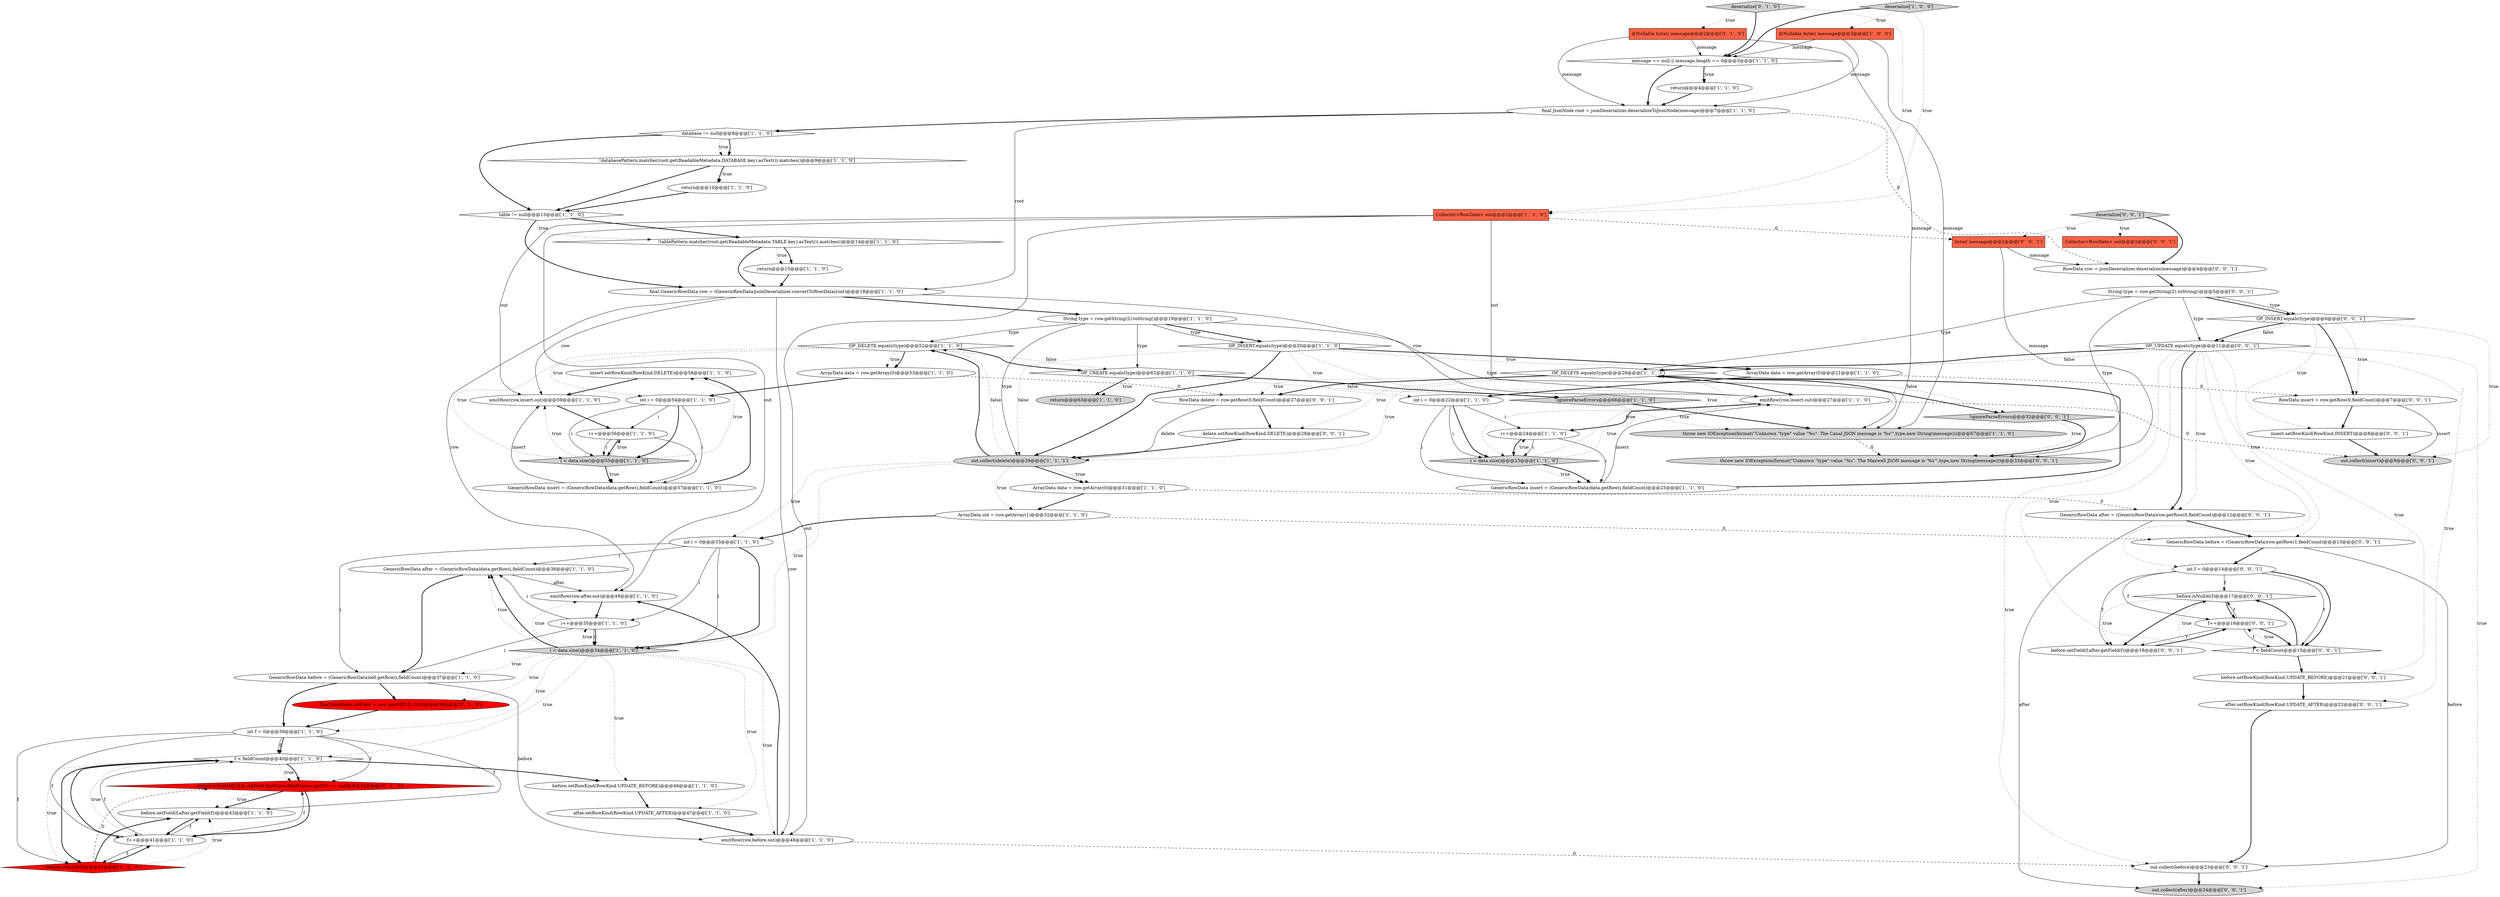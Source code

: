 digraph {
3 [style = filled, label = "insert.setRowKind(RowKind.DELETE)@@@58@@@['1', '1', '0']", fillcolor = white, shape = ellipse image = "AAA0AAABBB1BBB"];
62 [style = filled, label = "before.isNullAt(f)@@@17@@@['0', '0', '1']", fillcolor = white, shape = diamond image = "AAA0AAABBB3BBB"];
33 [style = filled, label = "table != null@@@13@@@['1', '1', '0']", fillcolor = white, shape = diamond image = "AAA0AAABBB1BBB"];
54 [style = filled, label = "@Nullable byte(( message@@@2@@@['0', '1', '0']", fillcolor = tomato, shape = box image = "AAA0AAABBB2BBB"];
15 [style = filled, label = "@Nullable byte(( message@@@2@@@['1', '0', '0']", fillcolor = tomato, shape = box image = "AAA0AAABBB1BBB"];
16 [style = filled, label = "return@@@63@@@['1', '1', '0']", fillcolor = lightgray, shape = ellipse image = "AAA0AAABBB1BBB"];
11 [style = filled, label = "throw new IOException(format(\"Unknown \"type\" value \"%s\". The Canal JSON message is '%s'\",type,new String(message)))@@@67@@@['1', '1', '0']", fillcolor = lightgray, shape = ellipse image = "AAA0AAABBB1BBB"];
60 [style = filled, label = "GenericRowData after = (GenericRowData)row.getRow(0,fieldCount)@@@12@@@['0', '0', '1']", fillcolor = white, shape = ellipse image = "AAA0AAABBB3BBB"];
75 [style = filled, label = "f++@@@16@@@['0', '0', '1']", fillcolor = white, shape = ellipse image = "AAA0AAABBB3BBB"];
77 [style = filled, label = "!ignoreParseErrors@@@32@@@['0', '0', '1']", fillcolor = lightgray, shape = diamond image = "AAA0AAABBB3BBB"];
70 [style = filled, label = "out.collect(insert)@@@9@@@['0', '0', '1']", fillcolor = lightgray, shape = ellipse image = "AAA0AAABBB3BBB"];
1 [style = filled, label = "emitRow(row,before,out)@@@48@@@['1', '1', '0']", fillcolor = white, shape = ellipse image = "AAA0AAABBB1BBB"];
47 [style = filled, label = "emitRow(row,after,out)@@@49@@@['1', '1', '0']", fillcolor = white, shape = ellipse image = "AAA0AAABBB1BBB"];
13 [style = filled, label = "return@@@10@@@['1', '1', '0']", fillcolor = white, shape = ellipse image = "AAA0AAABBB1BBB"];
19 [style = filled, label = "emitRow(row,insert,out)@@@27@@@['1', '1', '0']", fillcolor = white, shape = ellipse image = "AAA0AAABBB1BBB"];
49 [style = filled, label = "i++@@@24@@@['1', '1', '0']", fillcolor = white, shape = ellipse image = "AAA0AAABBB1BBB"];
5 [style = filled, label = "OP_DELETE.equals(type)@@@26@@@['1', '1', '1']", fillcolor = white, shape = diamond image = "AAA0AAABBB1BBB"];
64 [style = filled, label = "deserialize['0', '0', '1']", fillcolor = lightgray, shape = diamond image = "AAA0AAABBB3BBB"];
57 [style = filled, label = "int f = 0@@@14@@@['0', '0', '1']", fillcolor = white, shape = ellipse image = "AAA0AAABBB3BBB"];
39 [style = filled, label = "out.collect(delete)@@@29@@@['1', '1', '1']", fillcolor = lightgray, shape = ellipse image = "AAA0AAABBB1BBB"];
37 [style = filled, label = "after.setRowKind(RowKind.UPDATE_AFTER)@@@47@@@['1', '1', '0']", fillcolor = white, shape = ellipse image = "AAA0AAABBB1BBB"];
52 [style = filled, label = "before.isNullAt(f) && oldField.findValue(fieldNames.get(f)) == null@@@42@@@['0', '1', '0']", fillcolor = red, shape = diamond image = "AAA1AAABBB2BBB"];
41 [style = filled, label = "i++@@@56@@@['1', '1', '0']", fillcolor = white, shape = ellipse image = "AAA0AAABBB1BBB"];
66 [style = filled, label = "after.setRowKind(RowKind.UPDATE_AFTER)@@@22@@@['0', '0', '1']", fillcolor = white, shape = ellipse image = "AAA0AAABBB3BBB"];
21 [style = filled, label = "before.setField(f,after.getField(f))@@@43@@@['1', '1', '0']", fillcolor = white, shape = ellipse image = "AAA0AAABBB1BBB"];
67 [style = filled, label = "out.collect(after)@@@24@@@['0', '0', '1']", fillcolor = lightgray, shape = ellipse image = "AAA0AAABBB3BBB"];
45 [style = filled, label = "ArrayData old = row.getArray(1)@@@32@@@['1', '1', '0']", fillcolor = white, shape = ellipse image = "AAA0AAABBB1BBB"];
55 [style = filled, label = "f < fieldCount@@@15@@@['0', '0', '1']", fillcolor = white, shape = diamond image = "AAA0AAABBB3BBB"];
59 [style = filled, label = "Collector<RowData> out@@@2@@@['0', '0', '1']", fillcolor = tomato, shape = box image = "AAA0AAABBB3BBB"];
32 [style = filled, label = "GenericRowData after = (GenericRowData)data.getRow(i,fieldCount)@@@36@@@['1', '1', '0']", fillcolor = white, shape = ellipse image = "AAA0AAABBB1BBB"];
61 [style = filled, label = "GenericRowData before = (GenericRowData)row.getRow(1,fieldCount)@@@13@@@['0', '0', '1']", fillcolor = white, shape = ellipse image = "AAA0AAABBB3BBB"];
73 [style = filled, label = "String type = row.getString(2).toString()@@@5@@@['0', '0', '1']", fillcolor = white, shape = ellipse image = "AAA0AAABBB3BBB"];
43 [style = filled, label = "Collector<RowData> out@@@2@@@['1', '1', '0']", fillcolor = tomato, shape = box image = "AAA0AAABBB1BBB"];
65 [style = filled, label = "delete.setRowKind(RowKind.DELETE)@@@28@@@['0', '0', '1']", fillcolor = white, shape = ellipse image = "AAA0AAABBB3BBB"];
31 [style = filled, label = "message == null || message.length == 0@@@3@@@['1', '1', '0']", fillcolor = white, shape = diamond image = "AAA0AAABBB1BBB"];
36 [style = filled, label = "deserialize['1', '0', '0']", fillcolor = lightgray, shape = diamond image = "AAA0AAABBB1BBB"];
68 [style = filled, label = "before.setField(f,after.getField(f))@@@18@@@['0', '0', '1']", fillcolor = white, shape = ellipse image = "AAA0AAABBB3BBB"];
17 [style = filled, label = "int i = 0@@@54@@@['1', '1', '0']", fillcolor = white, shape = ellipse image = "AAA0AAABBB1BBB"];
40 [style = filled, label = "GenericRowData before = (GenericRowData)old.getRow(i,fieldCount)@@@37@@@['1', '1', '0']", fillcolor = white, shape = ellipse image = "AAA0AAABBB1BBB"];
34 [style = filled, label = "int i = 0@@@22@@@['1', '1', '0']", fillcolor = white, shape = ellipse image = "AAA0AAABBB1BBB"];
12 [style = filled, label = "database != null@@@8@@@['1', '1', '0']", fillcolor = white, shape = diamond image = "AAA0AAABBB1BBB"];
9 [style = filled, label = "String type = row.getString(2).toString()@@@19@@@['1', '1', '0']", fillcolor = white, shape = ellipse image = "AAA0AAABBB1BBB"];
14 [style = filled, label = "OP_INSERT.equals(type)@@@20@@@['1', '1', '0']", fillcolor = white, shape = diamond image = "AAA0AAABBB1BBB"];
4 [style = filled, label = "i++@@@35@@@['1', '1', '0']", fillcolor = white, shape = ellipse image = "AAA0AAABBB1BBB"];
7 [style = filled, label = "!databasePattern.matcher(root.get(ReadableMetadata.DATABASE.key).asText()).matches()@@@9@@@['1', '1', '0']", fillcolor = white, shape = diamond image = "AAA0AAABBB1BBB"];
23 [style = filled, label = "emitRow(row,insert,out)@@@59@@@['1', '1', '0']", fillcolor = white, shape = ellipse image = "AAA0AAABBB1BBB"];
28 [style = filled, label = "ArrayData data = row.getArray(0)@@@21@@@['1', '1', '0']", fillcolor = white, shape = ellipse image = "AAA0AAABBB1BBB"];
38 [style = filled, label = "OP_DELETE.equals(type)@@@52@@@['1', '1', '0']", fillcolor = white, shape = diamond image = "AAA0AAABBB1BBB"];
26 [style = filled, label = "f++@@@41@@@['1', '1', '0']", fillcolor = white, shape = ellipse image = "AAA0AAABBB1BBB"];
58 [style = filled, label = "before.setRowKind(RowKind.UPDATE_BEFORE)@@@21@@@['0', '0', '1']", fillcolor = white, shape = ellipse image = "AAA0AAABBB3BBB"];
63 [style = filled, label = "insert.setRowKind(RowKind.INSERT)@@@8@@@['0', '0', '1']", fillcolor = white, shape = ellipse image = "AAA0AAABBB3BBB"];
29 [style = filled, label = "int i = 0@@@33@@@['1', '1', '0']", fillcolor = white, shape = ellipse image = "AAA0AAABBB1BBB"];
50 [style = filled, label = "ArrayData data = row.getArray(0)@@@31@@@['1', '1', '0']", fillcolor = white, shape = ellipse image = "AAA0AAABBB1BBB"];
22 [style = filled, label = "final JsonNode root = jsonDeserializer.deserializeToJsonNode(message)@@@7@@@['1', '1', '0']", fillcolor = white, shape = ellipse image = "AAA0AAABBB1BBB"];
30 [style = filled, label = "before.setRowKind(RowKind.UPDATE_BEFORE)@@@46@@@['1', '1', '0']", fillcolor = white, shape = ellipse image = "AAA0AAABBB1BBB"];
46 [style = filled, label = "i < data.size()@@@55@@@['1', '1', '0']", fillcolor = lightgray, shape = diamond image = "AAA0AAABBB1BBB"];
76 [style = filled, label = "OP_INSERT.equals(type)@@@6@@@['0', '0', '1']", fillcolor = white, shape = diamond image = "AAA0AAABBB3BBB"];
78 [style = filled, label = "RowData row = jsonDeserializer.deserialize(message)@@@4@@@['0', '0', '1']", fillcolor = white, shape = ellipse image = "AAA0AAABBB3BBB"];
20 [style = filled, label = "OP_CREATE.equals(type)@@@62@@@['1', '1', '0']", fillcolor = white, shape = diamond image = "AAA0AAABBB1BBB"];
2 [style = filled, label = "int f = 0@@@39@@@['1', '1', '0']", fillcolor = white, shape = ellipse image = "AAA0AAABBB1BBB"];
51 [style = filled, label = "final JsonNode oldField = root.get(FIELD_OLD)@@@38@@@['0', '1', '0']", fillcolor = red, shape = ellipse image = "AAA1AAABBB2BBB"];
0 [style = filled, label = "GenericRowData insert = (GenericRowData)data.getRow(i,fieldCount)@@@57@@@['1', '1', '0']", fillcolor = white, shape = ellipse image = "AAA0AAABBB1BBB"];
56 [style = filled, label = "throw new IOException(format(\"Unknown \"type\" value \"%s\". The Maxwell JSON message is '%s'\",type,new String(message)))@@@33@@@['0', '0', '1']", fillcolor = lightgray, shape = ellipse image = "AAA0AAABBB3BBB"];
35 [style = filled, label = "i < data.size()@@@34@@@['1', '1', '0']", fillcolor = lightgray, shape = diamond image = "AAA0AAABBB1BBB"];
25 [style = filled, label = "i < data.size()@@@23@@@['1', '1', '0']", fillcolor = lightgray, shape = diamond image = "AAA0AAABBB1BBB"];
69 [style = filled, label = "out.collect(before)@@@23@@@['0', '0', '1']", fillcolor = white, shape = ellipse image = "AAA0AAABBB3BBB"];
18 [style = filled, label = "GenericRowData insert = (GenericRowData)data.getRow(i,fieldCount)@@@25@@@['1', '1', '0']", fillcolor = white, shape = ellipse image = "AAA0AAABBB1BBB"];
72 [style = filled, label = "OP_UPDATE.equals(type)@@@11@@@['0', '0', '1']", fillcolor = white, shape = diamond image = "AAA0AAABBB3BBB"];
24 [style = filled, label = "f < fieldCount@@@40@@@['1', '1', '0']", fillcolor = white, shape = diamond image = "AAA0AAABBB1BBB"];
42 [style = filled, label = "return@@@4@@@['1', '1', '0']", fillcolor = white, shape = ellipse image = "AAA0AAABBB1BBB"];
71 [style = filled, label = "byte(( message@@@2@@@['0', '0', '1']", fillcolor = tomato, shape = box image = "AAA0AAABBB3BBB"];
6 [style = filled, label = "!ignoreParseErrors@@@66@@@['1', '1', '0']", fillcolor = lightgray, shape = diamond image = "AAA0AAABBB1BBB"];
10 [style = filled, label = "return@@@15@@@['1', '1', '0']", fillcolor = white, shape = ellipse image = "AAA0AAABBB1BBB"];
79 [style = filled, label = "RowData insert = row.getRow(0,fieldCount)@@@7@@@['0', '0', '1']", fillcolor = white, shape = ellipse image = "AAA0AAABBB3BBB"];
74 [style = filled, label = "RowData delete = row.getRow(0,fieldCount)@@@27@@@['0', '0', '1']", fillcolor = white, shape = ellipse image = "AAA0AAABBB3BBB"];
53 [style = filled, label = "deserialize['0', '1', '0']", fillcolor = lightgray, shape = diamond image = "AAA0AAABBB2BBB"];
48 [style = filled, label = "!tablePattern.matcher(root.get(ReadableMetadata.TABLE.key).asText()).matches()@@@14@@@['1', '1', '0']", fillcolor = white, shape = diamond image = "AAA0AAABBB1BBB"];
27 [style = filled, label = "before.isNullAt(f)@@@41@@@['1', '0', '0']", fillcolor = red, shape = diamond image = "AAA1AAABBB1BBB"];
44 [style = filled, label = "final GenericRowData row = (GenericRowData)jsonDeserializer.convertToRowData(root)@@@18@@@['1', '1', '0']", fillcolor = white, shape = ellipse image = "AAA0AAABBB1BBB"];
8 [style = filled, label = "ArrayData data = row.getArray(0)@@@53@@@['1', '1', '0']", fillcolor = white, shape = ellipse image = "AAA0AAABBB1BBB"];
45->61 [style = dashed, label="0"];
40->2 [style = bold, label=""];
76->72 [style = dotted, label="false"];
40->1 [style = solid, label="before"];
74->65 [style = bold, label=""];
76->63 [style = dotted, label="true"];
46->0 [style = bold, label=""];
4->40 [style = solid, label="i"];
35->51 [style = dotted, label="true"];
33->48 [style = dotted, label="true"];
55->62 [style = bold, label=""];
14->28 [style = bold, label=""];
61->57 [style = bold, label=""];
24->27 [style = dotted, label="true"];
43->47 [style = solid, label="out"];
71->78 [style = solid, label="message"];
12->7 [style = bold, label=""];
25->18 [style = dotted, label="true"];
24->30 [style = bold, label=""];
31->42 [style = dotted, label="true"];
35->1 [style = dotted, label="true"];
21->26 [style = bold, label=""];
20->16 [style = bold, label=""];
57->55 [style = solid, label="f"];
75->68 [style = solid, label="f"];
35->47 [style = dotted, label="true"];
35->2 [style = dotted, label="true"];
72->55 [style = dotted, label="true"];
38->8 [style = dotted, label="true"];
5->74 [style = dotted, label="true"];
6->11 [style = bold, label=""];
33->48 [style = bold, label=""];
72->61 [style = dotted, label="true"];
41->46 [style = solid, label="i"];
48->10 [style = bold, label=""];
9->14 [style = bold, label=""];
26->52 [style = solid, label="f"];
46->0 [style = dotted, label="true"];
72->57 [style = dotted, label="true"];
39->38 [style = bold, label=""];
50->45 [style = bold, label=""];
19->70 [style = dashed, label="0"];
8->74 [style = dashed, label="0"];
54->31 [style = solid, label="message"];
35->37 [style = dotted, label="true"];
6->11 [style = dotted, label="true"];
2->24 [style = bold, label=""];
53->43 [style = dotted, label="true"];
73->76 [style = bold, label=""];
43->19 [style = solid, label="out"];
25->19 [style = dotted, label="true"];
26->24 [style = solid, label="f"];
33->44 [style = bold, label=""];
52->21 [style = bold, label=""];
24->27 [style = bold, label=""];
55->58 [style = bold, label=""];
61->69 [style = solid, label="before"];
29->40 [style = solid, label="i"];
39->50 [style = bold, label=""];
39->35 [style = dotted, label="true"];
38->46 [style = dotted, label="true"];
76->79 [style = dotted, label="true"];
0->3 [style = bold, label=""];
34->18 [style = solid, label="i"];
29->35 [style = solid, label="i"];
72->60 [style = dotted, label="true"];
72->5 [style = dotted, label="false"];
52->21 [style = dotted, label="true"];
40->51 [style = bold, label=""];
79->63 [style = bold, label=""];
7->13 [style = dotted, label="true"];
37->1 [style = bold, label=""];
57->55 [style = bold, label=""];
36->31 [style = bold, label=""];
46->3 [style = dotted, label="true"];
54->11 [style = solid, label="message"];
43->23 [style = solid, label="out"];
62->68 [style = dotted, label="true"];
27->21 [style = dotted, label="true"];
48->44 [style = bold, label=""];
5->74 [style = bold, label=""];
26->24 [style = bold, label=""];
35->30 [style = dotted, label="true"];
45->29 [style = bold, label=""];
38->20 [style = dotted, label="false"];
77->56 [style = dotted, label="true"];
24->52 [style = dotted, label="true"];
39->29 [style = dotted, label="true"];
66->69 [style = bold, label=""];
8->17 [style = bold, label=""];
49->25 [style = solid, label="i"];
25->49 [style = dotted, label="true"];
25->5 [style = dotted, label="true"];
7->33 [style = bold, label=""];
49->25 [style = bold, label=""];
3->23 [style = bold, label=""];
10->44 [style = bold, label=""];
24->26 [style = dotted, label="true"];
26->21 [style = solid, label="f"];
65->39 [style = bold, label=""];
64->71 [style = dotted, label="true"];
18->19 [style = solid, label="insert"];
0->23 [style = solid, label="insert"];
14->25 [style = dotted, label="true"];
12->33 [style = bold, label=""];
41->46 [style = bold, label=""];
62->68 [style = bold, label=""];
14->34 [style = dotted, label="true"];
57->62 [style = solid, label="f"];
72->66 [style = dotted, label="true"];
4->32 [style = solid, label="i"];
42->22 [style = bold, label=""];
29->35 [style = bold, label=""];
74->39 [style = solid, label="delete"];
12->7 [style = dotted, label="true"];
14->39 [style = bold, label=""];
78->73 [style = bold, label=""];
43->71 [style = dashed, label="0"];
57->75 [style = solid, label="f"];
49->18 [style = solid, label="i"];
71->56 [style = solid, label="message"];
73->56 [style = solid, label="type"];
34->49 [style = solid, label="i"];
32->47 [style = solid, label="after"];
27->26 [style = bold, label=""];
52->26 [style = bold, label=""];
75->55 [style = bold, label=""];
2->27 [style = solid, label="f"];
38->20 [style = bold, label=""];
17->46 [style = bold, label=""];
17->0 [style = solid, label="i"];
2->26 [style = solid, label="f"];
35->40 [style = dotted, label="true"];
20->6 [style = dotted, label="false"];
39->50 [style = dotted, label="true"];
36->15 [style = dotted, label="true"];
62->75 [style = bold, label=""];
9->38 [style = solid, label="type"];
41->0 [style = solid, label="i"];
55->75 [style = dotted, label="true"];
25->18 [style = bold, label=""];
73->76 [style = solid, label="type"];
35->32 [style = bold, label=""];
63->70 [style = bold, label=""];
72->58 [style = dotted, label="true"];
23->41 [style = bold, label=""];
44->23 [style = solid, label="row"];
9->14 [style = solid, label="type"];
48->10 [style = dotted, label="true"];
58->66 [style = bold, label=""];
79->70 [style = solid, label="insert"];
28->79 [style = dashed, label="0"];
5->19 [style = bold, label=""];
31->42 [style = bold, label=""];
9->20 [style = solid, label="type"];
75->62 [style = solid, label="f"];
72->67 [style = dotted, label="true"];
60->61 [style = bold, label=""];
14->28 [style = dotted, label="true"];
51->2 [style = bold, label=""];
72->69 [style = dotted, label="true"];
32->40 [style = bold, label=""];
64->78 [style = bold, label=""];
4->35 [style = solid, label="i"];
5->39 [style = dotted, label="true"];
50->60 [style = dashed, label="0"];
15->22 [style = solid, label="message"];
38->8 [style = bold, label=""];
60->67 [style = solid, label="after"];
75->55 [style = solid, label="f"];
54->22 [style = solid, label="message"];
44->9 [style = bold, label=""];
27->21 [style = bold, label=""];
39->45 [style = dotted, label="true"];
47->4 [style = bold, label=""];
22->44 [style = solid, label="root"];
55->62 [style = dotted, label="true"];
34->25 [style = solid, label="i"];
15->11 [style = solid, label="message"];
35->4 [style = dotted, label="true"];
7->13 [style = bold, label=""];
39->38 [style = dotted, label="false"];
4->35 [style = bold, label=""];
34->25 [style = bold, label=""];
1->69 [style = dashed, label="0"];
31->22 [style = bold, label=""];
69->67 [style = bold, label=""];
46->23 [style = dotted, label="true"];
73->72 [style = solid, label="type"];
35->24 [style = dotted, label="true"];
29->32 [style = solid, label="i"];
28->34 [style = bold, label=""];
11->56 [style = dashed, label="0"];
5->77 [style = bold, label=""];
17->46 [style = solid, label="i"];
9->39 [style = solid, label="type"];
2->21 [style = solid, label="f"];
17->41 [style = solid, label="i"];
44->19 [style = solid, label="row"];
30->37 [style = bold, label=""];
20->6 [style = bold, label=""];
46->41 [style = dotted, label="true"];
53->31 [style = bold, label=""];
72->60 [style = bold, label=""];
72->5 [style = bold, label=""];
44->47 [style = solid, label="row"];
73->5 [style = solid, label="type"];
57->68 [style = solid, label="f"];
14->39 [style = dotted, label="false"];
29->4 [style = solid, label="i"];
2->24 [style = solid, label="f"];
76->72 [style = bold, label=""];
1->47 [style = bold, label=""];
36->43 [style = dotted, label="true"];
26->27 [style = solid, label="f"];
64->59 [style = dotted, label="true"];
19->49 [style = bold, label=""];
22->12 [style = bold, label=""];
18->5 [style = bold, label=""];
38->17 [style = dotted, label="true"];
15->31 [style = solid, label="message"];
68->75 [style = bold, label=""];
76->70 [style = dotted, label="true"];
24->52 [style = bold, label=""];
27->52 [style = dashed, label="0"];
76->79 [style = bold, label=""];
2->52 [style = solid, label="f"];
9->11 [style = solid, label="type"];
53->54 [style = dotted, label="true"];
13->33 [style = bold, label=""];
5->65 [style = dotted, label="true"];
22->78 [style = dashed, label="0"];
43->1 [style = solid, label="out"];
44->1 [style = solid, label="row"];
20->16 [style = dotted, label="true"];
77->56 [style = bold, label=""];
5->77 [style = dotted, label="false"];
35->32 [style = dotted, label="true"];
}
